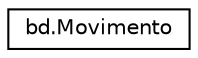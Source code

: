 digraph "Graphical Class Hierarchy"
{
  edge [fontname="Helvetica",fontsize="10",labelfontname="Helvetica",labelfontsize="10"];
  node [fontname="Helvetica",fontsize="10",shape=record];
  rankdir="LR";
  Node0 [label="bd.Movimento",height=0.2,width=0.4,color="black", fillcolor="white", style="filled",URL="$classbd_1_1_movimento.html"];
}
